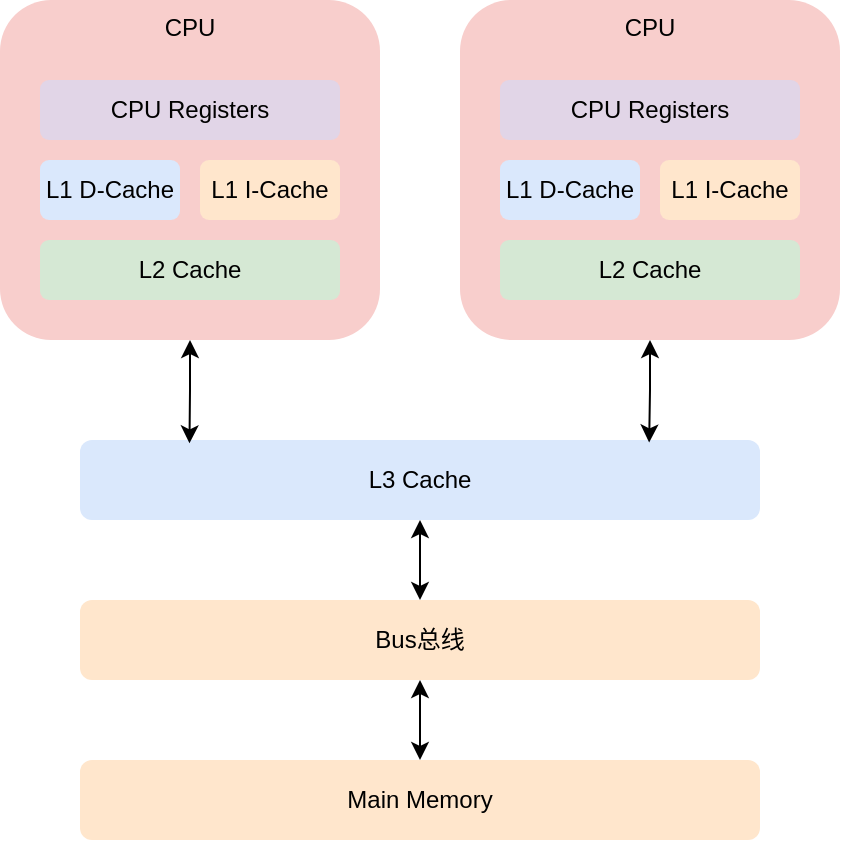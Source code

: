 <mxfile version="24.4.9" type="github">
  <diagram name="第 1 页" id="eqeq6McY91UALREcRUYb">
    <mxGraphModel dx="1050" dy="562" grid="1" gridSize="10" guides="1" tooltips="1" connect="1" arrows="1" fold="1" page="1" pageScale="1" pageWidth="827" pageHeight="1169" math="0" shadow="0">
      <root>
        <mxCell id="0" />
        <mxCell id="1" parent="0" />
        <mxCell id="rbnDd3GIiUYc-HM4J0oy-6" value="" style="group" vertex="1" connectable="0" parent="1">
          <mxGeometry x="40" y="70" width="190" height="170" as="geometry" />
        </mxCell>
        <mxCell id="rbnDd3GIiUYc-HM4J0oy-1" value="CPU" style="rounded=1;whiteSpace=wrap;html=1;verticalAlign=top;strokeColor=none;fillColor=#f8cecc;" vertex="1" parent="rbnDd3GIiUYc-HM4J0oy-6">
          <mxGeometry width="190" height="170" as="geometry" />
        </mxCell>
        <mxCell id="rbnDd3GIiUYc-HM4J0oy-2" value="CPU Registers" style="rounded=1;whiteSpace=wrap;html=1;fillColor=#e1d5e7;strokeColor=none;" vertex="1" parent="rbnDd3GIiUYc-HM4J0oy-6">
          <mxGeometry x="20" y="40" width="150" height="30" as="geometry" />
        </mxCell>
        <mxCell id="rbnDd3GIiUYc-HM4J0oy-3" value="L1 D-Cache" style="rounded=1;whiteSpace=wrap;html=1;fillColor=#dae8fc;strokeColor=none;" vertex="1" parent="rbnDd3GIiUYc-HM4J0oy-6">
          <mxGeometry x="20" y="80" width="70" height="30" as="geometry" />
        </mxCell>
        <mxCell id="rbnDd3GIiUYc-HM4J0oy-4" value="L1 I-Cache" style="rounded=1;whiteSpace=wrap;html=1;fillColor=#ffe6cc;strokeColor=none;" vertex="1" parent="rbnDd3GIiUYc-HM4J0oy-6">
          <mxGeometry x="100" y="80" width="70" height="30" as="geometry" />
        </mxCell>
        <mxCell id="rbnDd3GIiUYc-HM4J0oy-5" value="L2 Cache" style="rounded=1;whiteSpace=wrap;html=1;fillColor=#d5e8d4;strokeColor=none;" vertex="1" parent="rbnDd3GIiUYc-HM4J0oy-6">
          <mxGeometry x="20" y="120" width="150" height="30" as="geometry" />
        </mxCell>
        <mxCell id="rbnDd3GIiUYc-HM4J0oy-7" value="" style="group" vertex="1" connectable="0" parent="1">
          <mxGeometry x="270" y="70" width="190" height="170" as="geometry" />
        </mxCell>
        <mxCell id="rbnDd3GIiUYc-HM4J0oy-8" value="CPU" style="rounded=1;whiteSpace=wrap;html=1;verticalAlign=top;strokeColor=none;fillColor=#f8cecc;" vertex="1" parent="rbnDd3GIiUYc-HM4J0oy-7">
          <mxGeometry width="190" height="170" as="geometry" />
        </mxCell>
        <mxCell id="rbnDd3GIiUYc-HM4J0oy-9" value="CPU Registers" style="rounded=1;whiteSpace=wrap;html=1;fillColor=#e1d5e7;strokeColor=none;" vertex="1" parent="rbnDd3GIiUYc-HM4J0oy-7">
          <mxGeometry x="20" y="40" width="150" height="30" as="geometry" />
        </mxCell>
        <mxCell id="rbnDd3GIiUYc-HM4J0oy-10" value="L1 D-Cache" style="rounded=1;whiteSpace=wrap;html=1;fillColor=#dae8fc;strokeColor=none;" vertex="1" parent="rbnDd3GIiUYc-HM4J0oy-7">
          <mxGeometry x="20" y="80" width="70" height="30" as="geometry" />
        </mxCell>
        <mxCell id="rbnDd3GIiUYc-HM4J0oy-11" value="L1 I-Cache" style="rounded=1;whiteSpace=wrap;html=1;fillColor=#ffe6cc;strokeColor=none;" vertex="1" parent="rbnDd3GIiUYc-HM4J0oy-7">
          <mxGeometry x="100" y="80" width="70" height="30" as="geometry" />
        </mxCell>
        <mxCell id="rbnDd3GIiUYc-HM4J0oy-12" value="L2 Cache" style="rounded=1;whiteSpace=wrap;html=1;fillColor=#d5e8d4;strokeColor=none;" vertex="1" parent="rbnDd3GIiUYc-HM4J0oy-7">
          <mxGeometry x="20" y="120" width="150" height="30" as="geometry" />
        </mxCell>
        <mxCell id="rbnDd3GIiUYc-HM4J0oy-21" style="edgeStyle=orthogonalEdgeStyle;rounded=0;orthogonalLoop=1;jettySize=auto;html=1;entryX=0.5;entryY=0;entryDx=0;entryDy=0;startArrow=classic;startFill=1;" edge="1" parent="1" source="rbnDd3GIiUYc-HM4J0oy-14" target="rbnDd3GIiUYc-HM4J0oy-15">
          <mxGeometry relative="1" as="geometry" />
        </mxCell>
        <mxCell id="rbnDd3GIiUYc-HM4J0oy-14" value="L3 Cache" style="rounded=1;whiteSpace=wrap;html=1;fillColor=#dae8fc;strokeColor=none;" vertex="1" parent="1">
          <mxGeometry x="80" y="290" width="340" height="40" as="geometry" />
        </mxCell>
        <mxCell id="rbnDd3GIiUYc-HM4J0oy-22" style="edgeStyle=orthogonalEdgeStyle;rounded=0;orthogonalLoop=1;jettySize=auto;html=1;entryX=0.5;entryY=0;entryDx=0;entryDy=0;startArrow=classic;startFill=1;" edge="1" parent="1" source="rbnDd3GIiUYc-HM4J0oy-15" target="rbnDd3GIiUYc-HM4J0oy-18">
          <mxGeometry relative="1" as="geometry" />
        </mxCell>
        <mxCell id="rbnDd3GIiUYc-HM4J0oy-15" value="Bus总线" style="rounded=1;whiteSpace=wrap;html=1;fillColor=#ffe6cc;strokeColor=none;" vertex="1" parent="1">
          <mxGeometry x="80" y="370" width="340" height="40" as="geometry" />
        </mxCell>
        <mxCell id="rbnDd3GIiUYc-HM4J0oy-18" value="Main Memory" style="rounded=1;whiteSpace=wrap;html=1;fillColor=#ffe6cc;strokeColor=none;" vertex="1" parent="1">
          <mxGeometry x="80" y="450" width="340" height="40" as="geometry" />
        </mxCell>
        <mxCell id="rbnDd3GIiUYc-HM4J0oy-19" style="edgeStyle=orthogonalEdgeStyle;rounded=0;orthogonalLoop=1;jettySize=auto;html=1;entryX=0.161;entryY=0.042;entryDx=0;entryDy=0;entryPerimeter=0;startArrow=classic;startFill=1;" edge="1" parent="1" source="rbnDd3GIiUYc-HM4J0oy-1" target="rbnDd3GIiUYc-HM4J0oy-14">
          <mxGeometry relative="1" as="geometry" />
        </mxCell>
        <mxCell id="rbnDd3GIiUYc-HM4J0oy-20" style="edgeStyle=orthogonalEdgeStyle;rounded=0;orthogonalLoop=1;jettySize=auto;html=1;entryX=0.837;entryY=0.031;entryDx=0;entryDy=0;entryPerimeter=0;startArrow=classic;startFill=1;" edge="1" parent="1" source="rbnDd3GIiUYc-HM4J0oy-8" target="rbnDd3GIiUYc-HM4J0oy-14">
          <mxGeometry relative="1" as="geometry" />
        </mxCell>
      </root>
    </mxGraphModel>
  </diagram>
</mxfile>
